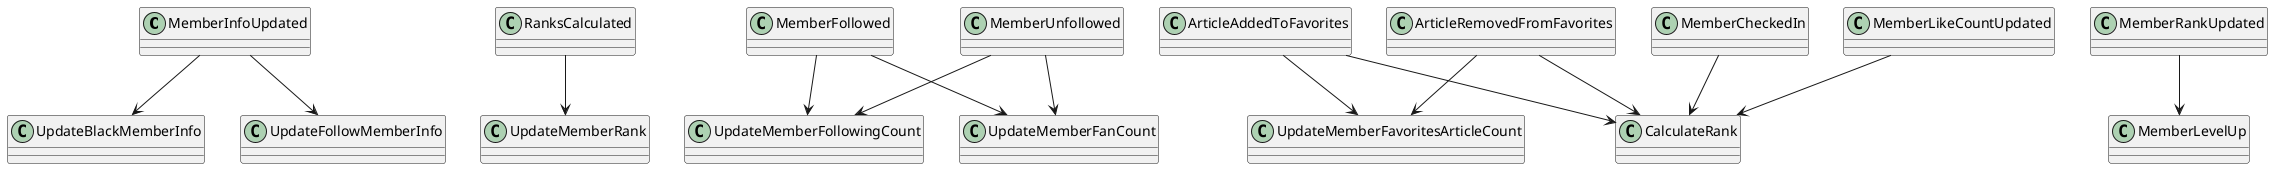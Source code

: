@startuml
MemberInfoUpdated               -down-> UpdateBlackMemberInfo
MemberInfoUpdated               -down-> UpdateFollowMemberInfo
RanksCalculated                 -down-> UpdateMemberRank
MemberFollowed                  -down-> UpdateMemberFollowingCount
MemberFollowed                  -down-> UpdateMemberFanCount
MemberUnfollowed                -down-> UpdateMemberFollowingCount
MemberUnfollowed                -down-> UpdateMemberFanCount
ArticleAddedToFavorites         -down-> UpdateMemberFavoritesArticleCount
ArticleRemovedFromFavorites     -down-> UpdateMemberFavoritesArticleCount
MemberCheckedIn                 -down-> CalculateRank
ArticleAddedToFavorites         -down-> CalculateRank
ArticleRemovedFromFavorites     -down-> CalculateRank
MemberLikeCountUpdated          -down-> CalculateRank
MemberRankUpdated               -down-> MemberLevelUp
@enduml

